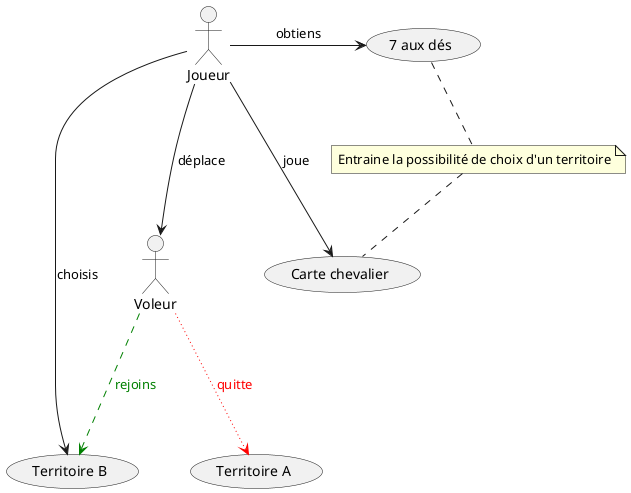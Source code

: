 @startuml

Joueur -> (Carte chevalier) : joue
Joueur -> (7 aux dés) : obtiens
Joueur --> (Territoire B) : choisis
Joueur ---> Voleur : déplace

Voleur---> (Territoire A) #line:red;line.dotted;text:red  : quitte
Voleur---> (Territoire B) #line:green;line.dashed;text:green  : rejoins

note "Entraine la possibilité de choix d'un territoire" as Note
(7 aux dés).. Note
Note .. (Carte chevalier)

@enduml
